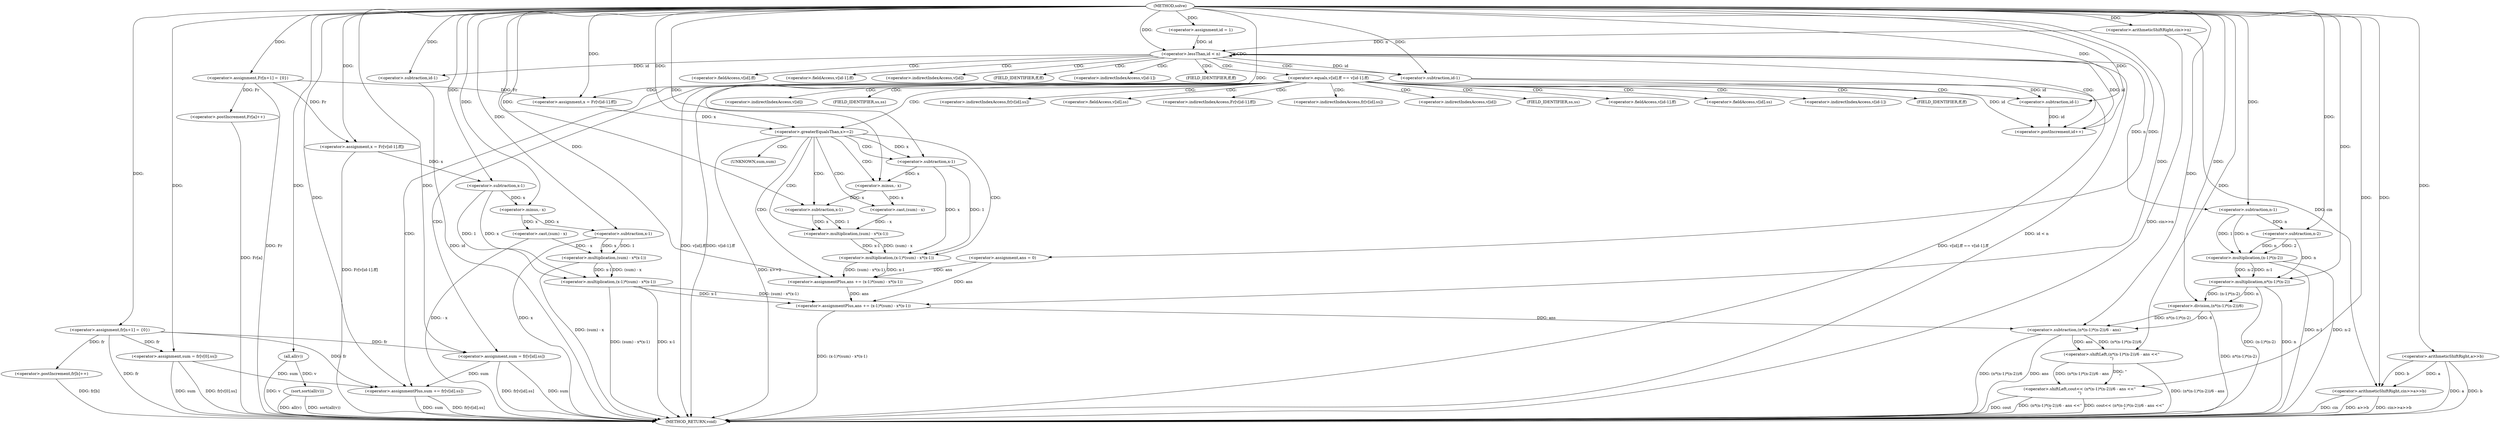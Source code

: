 digraph "solve" {  
"1000114" [label = "(METHOD,solve)" ]
"1000279" [label = "(METHOD_RETURN,void)" ]
"1000117" [label = "(<operator>.arithmeticShiftRight,cin>>n)" ]
"1000122" [label = "(<operator>.assignment,fr[n+1] = {0})" ]
"1000125" [label = "(<operator>.assignment,Fr[n+1] = {0})" ]
"1000144" [label = "(sort,sort(all(v)))" ]
"1000148" [label = "(<operator>.assignment,ans = 0)" ]
"1000152" [label = "(<operator>.assignment,sum = fr[v[0].ss])" ]
"1000162" [label = "(<operator>.assignment,id = 1)" ]
"1000237" [label = "(<operator>.assignment,x = Fr[v[id-1].ff])" ]
"1000248" [label = "(<operator>.assignmentPlus,ans += (x-1)*(sum) - x*(x-1))" ]
"1000262" [label = "(<operator>.shiftLeft,cout<< (n*(n-1)*(n-2))/6 - ans <<\"\n\")" ]
"1000130" [label = "(<operator>.arithmeticShiftRight,cin>>a>>b)" ]
"1000135" [label = "(<operator>.postIncrement,Fr[a]++)" ]
"1000139" [label = "(<operator>.postIncrement,fr[b]++)" ]
"1000167" [label = "(<operator>.lessThan,id < n)" ]
"1000145" [label = "(all,all(v))" ]
"1000235" [label = "(<operator>.postIncrement,id++)" ]
"1000250" [label = "(<operator>.multiplication,(x-1)*(sum) - x*(x-1))" ]
"1000264" [label = "(<operator>.shiftLeft,(n*(n-1)*(n-2))/6 - ans <<\"\n\")" ]
"1000132" [label = "(<operator>.arithmeticShiftRight,a>>b)" ]
"1000172" [label = "(<operator>.equals,v[id].ff == v[id-1].ff)" ]
"1000251" [label = "(<operator>.subtraction,x-1)" ]
"1000254" [label = "(<operator>.multiplication,(sum) - x*(x-1))" ]
"1000265" [label = "(<operator>.subtraction,(n*(n-1)*(n-2))/6 - ans)" ]
"1000186" [label = "(<operator>.assignmentPlus,sum += fr[v[id].ss])" ]
"1000255" [label = "(<operator>.cast,(sum) - x)" ]
"1000259" [label = "(<operator>.subtraction,x-1)" ]
"1000266" [label = "(<operator>.division,(n*(n-1)*(n-2))/6)" ]
"1000197" [label = "(<operator>.assignment,x = Fr[v[id-1].ff])" ]
"1000226" [label = "(<operator>.assignment,sum = fr[v[id].ss])" ]
"1000244" [label = "(<operator>.subtraction,id-1)" ]
"1000257" [label = "(<operator>.minus,- x)" ]
"1000267" [label = "(<operator>.multiplication,n*(n-1)*(n-2))" ]
"1000209" [label = "(<operator>.greaterEqualsThan,x>=2)" ]
"1000212" [label = "(<operator>.assignmentPlus,ans += (x-1)*(sum) - x*(x-1))" ]
"1000269" [label = "(<operator>.multiplication,(n-1)*(n-2))" ]
"1000181" [label = "(<operator>.subtraction,id-1)" ]
"1000270" [label = "(<operator>.subtraction,n-1)" ]
"1000273" [label = "(<operator>.subtraction,n-2)" ]
"1000214" [label = "(<operator>.multiplication,(x-1)*(sum) - x*(x-1))" ]
"1000215" [label = "(<operator>.subtraction,x-1)" ]
"1000218" [label = "(<operator>.multiplication,(sum) - x*(x-1))" ]
"1000204" [label = "(<operator>.subtraction,id-1)" ]
"1000219" [label = "(<operator>.cast,(sum) - x)" ]
"1000223" [label = "(<operator>.subtraction,x-1)" ]
"1000221" [label = "(<operator>.minus,- x)" ]
"1000173" [label = "(<operator>.fieldAccess,v[id].ff)" ]
"1000178" [label = "(<operator>.fieldAccess,v[id-1].ff)" ]
"1000174" [label = "(<operator>.indirectIndexAccess,v[id])" ]
"1000177" [label = "(FIELD_IDENTIFIER,ff,ff)" ]
"1000179" [label = "(<operator>.indirectIndexAccess,v[id-1])" ]
"1000184" [label = "(FIELD_IDENTIFIER,ff,ff)" ]
"1000188" [label = "(<operator>.indirectIndexAccess,fr[v[id].ss])" ]
"1000190" [label = "(<operator>.fieldAccess,v[id].ss)" ]
"1000199" [label = "(<operator>.indirectIndexAccess,Fr[v[id-1].ff])" ]
"1000228" [label = "(<operator>.indirectIndexAccess,fr[v[id].ss])" ]
"1000191" [label = "(<operator>.indirectIndexAccess,v[id])" ]
"1000194" [label = "(FIELD_IDENTIFIER,ss,ss)" ]
"1000201" [label = "(<operator>.fieldAccess,v[id-1].ff)" ]
"1000230" [label = "(<operator>.fieldAccess,v[id].ss)" ]
"1000202" [label = "(<operator>.indirectIndexAccess,v[id-1])" ]
"1000207" [label = "(FIELD_IDENTIFIER,ff,ff)" ]
"1000231" [label = "(<operator>.indirectIndexAccess,v[id])" ]
"1000234" [label = "(FIELD_IDENTIFIER,ss,ss)" ]
"1000220" [label = "(UNKNOWN,sum,sum)" ]
  "1000117" -> "1000279"  [ label = "DDG: cin>>n"] 
  "1000122" -> "1000279"  [ label = "DDG: fr"] 
  "1000125" -> "1000279"  [ label = "DDG: Fr"] 
  "1000130" -> "1000279"  [ label = "DDG: cin"] 
  "1000132" -> "1000279"  [ label = "DDG: a"] 
  "1000132" -> "1000279"  [ label = "DDG: b"] 
  "1000130" -> "1000279"  [ label = "DDG: a>>b"] 
  "1000130" -> "1000279"  [ label = "DDG: cin>>a>>b"] 
  "1000135" -> "1000279"  [ label = "DDG: Fr[a]"] 
  "1000139" -> "1000279"  [ label = "DDG: fr[b]"] 
  "1000145" -> "1000279"  [ label = "DDG: v"] 
  "1000144" -> "1000279"  [ label = "DDG: all(v)"] 
  "1000144" -> "1000279"  [ label = "DDG: sort(all(v))"] 
  "1000152" -> "1000279"  [ label = "DDG: sum"] 
  "1000152" -> "1000279"  [ label = "DDG: fr[v[0].ss]"] 
  "1000167" -> "1000279"  [ label = "DDG: id < n"] 
  "1000244" -> "1000279"  [ label = "DDG: id"] 
  "1000237" -> "1000279"  [ label = "DDG: Fr[v[id-1].ff]"] 
  "1000250" -> "1000279"  [ label = "DDG: x-1"] 
  "1000255" -> "1000279"  [ label = "DDG: - x"] 
  "1000254" -> "1000279"  [ label = "DDG: (sum) - x"] 
  "1000259" -> "1000279"  [ label = "DDG: x"] 
  "1000250" -> "1000279"  [ label = "DDG: (sum) - x*(x-1)"] 
  "1000248" -> "1000279"  [ label = "DDG: (x-1)*(sum) - x*(x-1)"] 
  "1000267" -> "1000279"  [ label = "DDG: n"] 
  "1000269" -> "1000279"  [ label = "DDG: n-1"] 
  "1000269" -> "1000279"  [ label = "DDG: n-2"] 
  "1000267" -> "1000279"  [ label = "DDG: (n-1)*(n-2)"] 
  "1000266" -> "1000279"  [ label = "DDG: n*(n-1)*(n-2)"] 
  "1000265" -> "1000279"  [ label = "DDG: (n*(n-1)*(n-2))/6"] 
  "1000265" -> "1000279"  [ label = "DDG: ans"] 
  "1000264" -> "1000279"  [ label = "DDG: (n*(n-1)*(n-2))/6 - ans"] 
  "1000262" -> "1000279"  [ label = "DDG: (n*(n-1)*(n-2))/6 - ans <<\"\n\""] 
  "1000262" -> "1000279"  [ label = "DDG: cout<< (n*(n-1)*(n-2))/6 - ans <<\"\n\""] 
  "1000172" -> "1000279"  [ label = "DDG: v[id].ff"] 
  "1000172" -> "1000279"  [ label = "DDG: v[id-1].ff"] 
  "1000172" -> "1000279"  [ label = "DDG: v[id].ff == v[id-1].ff"] 
  "1000209" -> "1000279"  [ label = "DDG: x>=2"] 
  "1000226" -> "1000279"  [ label = "DDG: sum"] 
  "1000226" -> "1000279"  [ label = "DDG: fr[v[id].ss]"] 
  "1000186" -> "1000279"  [ label = "DDG: sum"] 
  "1000186" -> "1000279"  [ label = "DDG: fr[v[id].ss]"] 
  "1000262" -> "1000279"  [ label = "DDG: cout"] 
  "1000114" -> "1000148"  [ label = "DDG: "] 
  "1000122" -> "1000152"  [ label = "DDG: fr"] 
  "1000114" -> "1000162"  [ label = "DDG: "] 
  "1000125" -> "1000237"  [ label = "DDG: Fr"] 
  "1000250" -> "1000248"  [ label = "DDG: (sum) - x*(x-1)"] 
  "1000250" -> "1000248"  [ label = "DDG: x-1"] 
  "1000114" -> "1000117"  [ label = "DDG: "] 
  "1000114" -> "1000122"  [ label = "DDG: "] 
  "1000114" -> "1000125"  [ label = "DDG: "] 
  "1000145" -> "1000144"  [ label = "DDG: v"] 
  "1000114" -> "1000152"  [ label = "DDG: "] 
  "1000114" -> "1000237"  [ label = "DDG: "] 
  "1000148" -> "1000248"  [ label = "DDG: ans"] 
  "1000212" -> "1000248"  [ label = "DDG: ans"] 
  "1000114" -> "1000248"  [ label = "DDG: "] 
  "1000114" -> "1000262"  [ label = "DDG: "] 
  "1000264" -> "1000262"  [ label = "DDG: \"\n\""] 
  "1000264" -> "1000262"  [ label = "DDG: (n*(n-1)*(n-2))/6 - ans"] 
  "1000117" -> "1000130"  [ label = "DDG: cin"] 
  "1000114" -> "1000130"  [ label = "DDG: "] 
  "1000132" -> "1000130"  [ label = "DDG: a"] 
  "1000132" -> "1000130"  [ label = "DDG: b"] 
  "1000125" -> "1000135"  [ label = "DDG: Fr"] 
  "1000122" -> "1000139"  [ label = "DDG: fr"] 
  "1000114" -> "1000145"  [ label = "DDG: "] 
  "1000162" -> "1000167"  [ label = "DDG: id"] 
  "1000235" -> "1000167"  [ label = "DDG: id"] 
  "1000114" -> "1000167"  [ label = "DDG: "] 
  "1000117" -> "1000167"  [ label = "DDG: n"] 
  "1000254" -> "1000250"  [ label = "DDG: x-1"] 
  "1000251" -> "1000250"  [ label = "DDG: 1"] 
  "1000251" -> "1000250"  [ label = "DDG: x"] 
  "1000254" -> "1000250"  [ label = "DDG: (sum) - x"] 
  "1000265" -> "1000264"  [ label = "DDG: ans"] 
  "1000265" -> "1000264"  [ label = "DDG: (n*(n-1)*(n-2))/6"] 
  "1000114" -> "1000264"  [ label = "DDG: "] 
  "1000114" -> "1000132"  [ label = "DDG: "] 
  "1000181" -> "1000235"  [ label = "DDG: id"] 
  "1000204" -> "1000235"  [ label = "DDG: id"] 
  "1000114" -> "1000235"  [ label = "DDG: "] 
  "1000237" -> "1000251"  [ label = "DDG: x"] 
  "1000114" -> "1000251"  [ label = "DDG: "] 
  "1000255" -> "1000254"  [ label = "DDG: - x"] 
  "1000259" -> "1000254"  [ label = "DDG: 1"] 
  "1000259" -> "1000254"  [ label = "DDG: x"] 
  "1000266" -> "1000265"  [ label = "DDG: 6"] 
  "1000266" -> "1000265"  [ label = "DDG: n*(n-1)*(n-2)"] 
  "1000248" -> "1000265"  [ label = "DDG: ans"] 
  "1000114" -> "1000265"  [ label = "DDG: "] 
  "1000122" -> "1000186"  [ label = "DDG: fr"] 
  "1000257" -> "1000255"  [ label = "DDG: x"] 
  "1000257" -> "1000259"  [ label = "DDG: x"] 
  "1000114" -> "1000259"  [ label = "DDG: "] 
  "1000267" -> "1000266"  [ label = "DDG: (n-1)*(n-2)"] 
  "1000267" -> "1000266"  [ label = "DDG: n"] 
  "1000114" -> "1000266"  [ label = "DDG: "] 
  "1000152" -> "1000186"  [ label = "DDG: sum"] 
  "1000226" -> "1000186"  [ label = "DDG: sum"] 
  "1000114" -> "1000186"  [ label = "DDG: "] 
  "1000125" -> "1000197"  [ label = "DDG: Fr"] 
  "1000122" -> "1000226"  [ label = "DDG: fr"] 
  "1000167" -> "1000244"  [ label = "DDG: id"] 
  "1000114" -> "1000244"  [ label = "DDG: "] 
  "1000251" -> "1000257"  [ label = "DDG: x"] 
  "1000114" -> "1000257"  [ label = "DDG: "] 
  "1000273" -> "1000267"  [ label = "DDG: n"] 
  "1000114" -> "1000267"  [ label = "DDG: "] 
  "1000269" -> "1000267"  [ label = "DDG: n-2"] 
  "1000269" -> "1000267"  [ label = "DDG: n-1"] 
  "1000114" -> "1000197"  [ label = "DDG: "] 
  "1000214" -> "1000212"  [ label = "DDG: (sum) - x*(x-1)"] 
  "1000214" -> "1000212"  [ label = "DDG: x-1"] 
  "1000114" -> "1000226"  [ label = "DDG: "] 
  "1000270" -> "1000269"  [ label = "DDG: n"] 
  "1000270" -> "1000269"  [ label = "DDG: 1"] 
  "1000273" -> "1000269"  [ label = "DDG: n"] 
  "1000273" -> "1000269"  [ label = "DDG: 2"] 
  "1000167" -> "1000181"  [ label = "DDG: id"] 
  "1000114" -> "1000181"  [ label = "DDG: "] 
  "1000197" -> "1000209"  [ label = "DDG: x"] 
  "1000114" -> "1000209"  [ label = "DDG: "] 
  "1000148" -> "1000212"  [ label = "DDG: ans"] 
  "1000114" -> "1000212"  [ label = "DDG: "] 
  "1000167" -> "1000270"  [ label = "DDG: n"] 
  "1000114" -> "1000270"  [ label = "DDG: "] 
  "1000270" -> "1000273"  [ label = "DDG: n"] 
  "1000114" -> "1000273"  [ label = "DDG: "] 
  "1000218" -> "1000214"  [ label = "DDG: x-1"] 
  "1000215" -> "1000214"  [ label = "DDG: x"] 
  "1000215" -> "1000214"  [ label = "DDG: 1"] 
  "1000218" -> "1000214"  [ label = "DDG: (sum) - x"] 
  "1000209" -> "1000215"  [ label = "DDG: x"] 
  "1000114" -> "1000215"  [ label = "DDG: "] 
  "1000219" -> "1000218"  [ label = "DDG: - x"] 
  "1000223" -> "1000218"  [ label = "DDG: 1"] 
  "1000223" -> "1000218"  [ label = "DDG: x"] 
  "1000181" -> "1000204"  [ label = "DDG: id"] 
  "1000114" -> "1000204"  [ label = "DDG: "] 
  "1000221" -> "1000219"  [ label = "DDG: x"] 
  "1000221" -> "1000223"  [ label = "DDG: x"] 
  "1000114" -> "1000223"  [ label = "DDG: "] 
  "1000215" -> "1000221"  [ label = "DDG: x"] 
  "1000114" -> "1000221"  [ label = "DDG: "] 
  "1000167" -> "1000174"  [ label = "CDG: "] 
  "1000167" -> "1000172"  [ label = "CDG: "] 
  "1000167" -> "1000178"  [ label = "CDG: "] 
  "1000167" -> "1000235"  [ label = "CDG: "] 
  "1000167" -> "1000167"  [ label = "CDG: "] 
  "1000167" -> "1000173"  [ label = "CDG: "] 
  "1000167" -> "1000179"  [ label = "CDG: "] 
  "1000167" -> "1000184"  [ label = "CDG: "] 
  "1000167" -> "1000177"  [ label = "CDG: "] 
  "1000167" -> "1000181"  [ label = "CDG: "] 
  "1000172" -> "1000191"  [ label = "CDG: "] 
  "1000172" -> "1000199"  [ label = "CDG: "] 
  "1000172" -> "1000197"  [ label = "CDG: "] 
  "1000172" -> "1000186"  [ label = "CDG: "] 
  "1000172" -> "1000230"  [ label = "CDG: "] 
  "1000172" -> "1000204"  [ label = "CDG: "] 
  "1000172" -> "1000234"  [ label = "CDG: "] 
  "1000172" -> "1000188"  [ label = "CDG: "] 
  "1000172" -> "1000207"  [ label = "CDG: "] 
  "1000172" -> "1000190"  [ label = "CDG: "] 
  "1000172" -> "1000201"  [ label = "CDG: "] 
  "1000172" -> "1000202"  [ label = "CDG: "] 
  "1000172" -> "1000231"  [ label = "CDG: "] 
  "1000172" -> "1000194"  [ label = "CDG: "] 
  "1000172" -> "1000209"  [ label = "CDG: "] 
  "1000172" -> "1000226"  [ label = "CDG: "] 
  "1000172" -> "1000228"  [ label = "CDG: "] 
  "1000209" -> "1000221"  [ label = "CDG: "] 
  "1000209" -> "1000212"  [ label = "CDG: "] 
  "1000209" -> "1000219"  [ label = "CDG: "] 
  "1000209" -> "1000215"  [ label = "CDG: "] 
  "1000209" -> "1000220"  [ label = "CDG: "] 
  "1000209" -> "1000214"  [ label = "CDG: "] 
  "1000209" -> "1000218"  [ label = "CDG: "] 
  "1000209" -> "1000223"  [ label = "CDG: "] 
}
